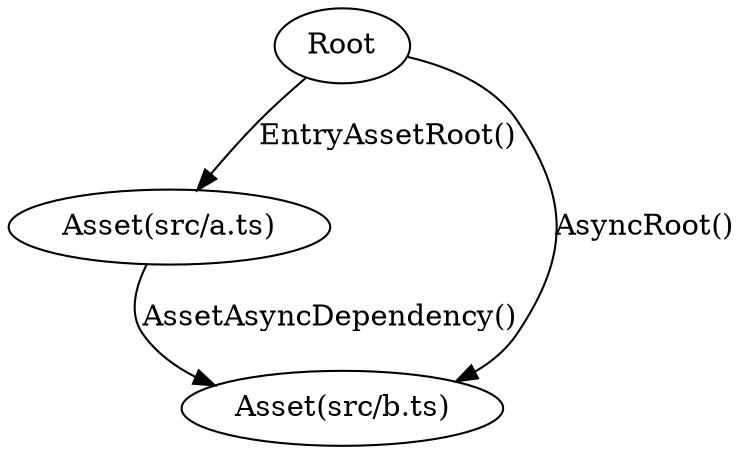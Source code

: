 digraph {
    0 [ label = "Root" ]
    1 [ label = "Asset(src/a.ts)" ]
    3 [ label = "Asset(src/b.ts)" ]
    1 -> 3 [ label = "AssetAsyncDependency()" ]
    0 -> 3 [ label = "AsyncRoot()" ]
    0 -> 1 [ label = "EntryAssetRoot()" ]
}
